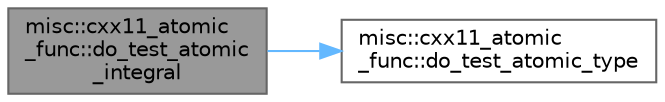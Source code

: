 digraph "misc::cxx11_atomic_func::do_test_atomic_integral"
{
 // LATEX_PDF_SIZE
  bgcolor="transparent";
  edge [fontname=Helvetica,fontsize=10,labelfontname=Helvetica,labelfontsize=10];
  node [fontname=Helvetica,fontsize=10,shape=box,height=0.2,width=0.4];
  rankdir="LR";
  Node1 [id="Node000001",label="misc::cxx11_atomic\l_func::do_test_atomic\l_integral",height=0.2,width=0.4,color="gray40", fillcolor="grey60", style="filled", fontcolor="black",tooltip=" "];
  Node1 -> Node2 [id="edge1_Node000001_Node000002",color="steelblue1",style="solid",tooltip=" "];
  Node2 [id="Node000002",label="misc::cxx11_atomic\l_func::do_test_atomic_type",height=0.2,width=0.4,color="grey40", fillcolor="white", style="filled",URL="$classmisc_1_1cxx11__atomic__func.html#a301ffb75f737896edbb07ad5ece38fd2",tooltip=" "];
}
